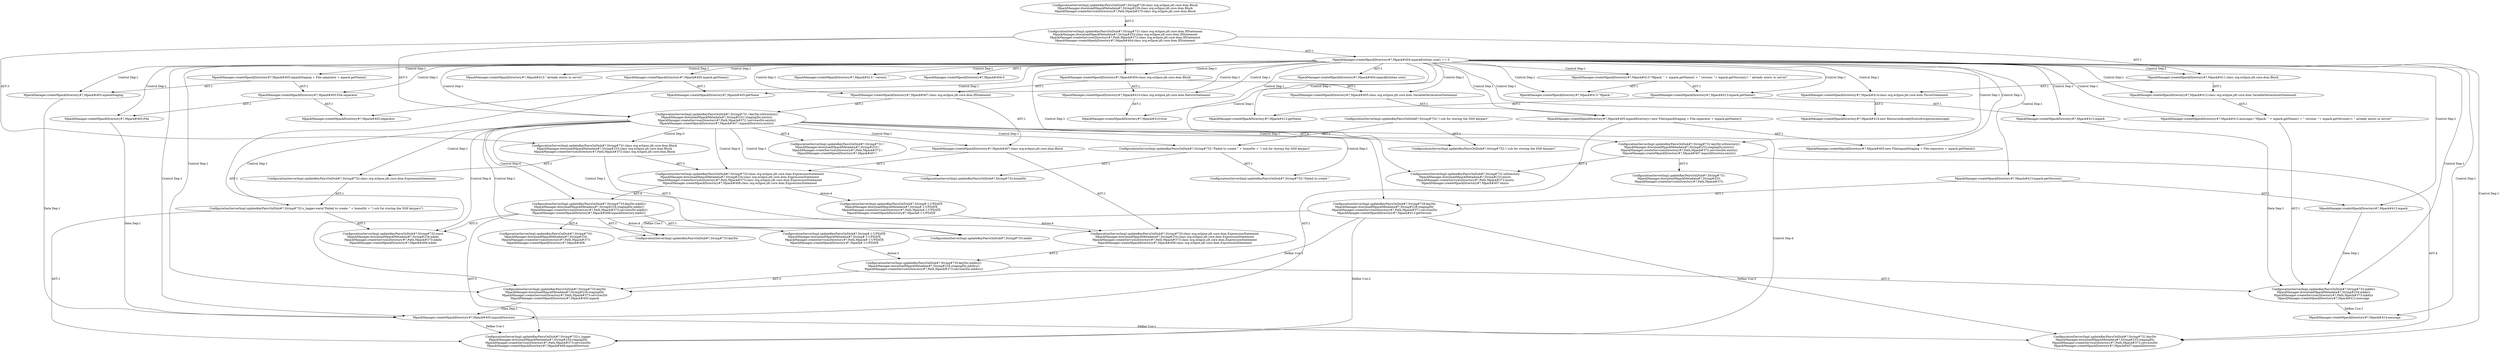 digraph "Pattern" {
0 [label="ConfigurationServerImpl.updateKeyPairsOnDisk#?,String#-1:UPDATE\nMpackManager.downloadMpackMetadata#?,String#-1:UPDATE\nMpackManager.createServicesDirectory#?,Path,Mpack#-1:UPDATE\nMpackManager.createMpackDirectory#?,Mpack#-1:UPDATE" shape=ellipse]
1 [label="ConfigurationServerImpl.updateKeyPairsOnDisk#?,String#733:class org.eclipse.jdt.core.dom.ExpressionStatement\nMpackManager.downloadMpackMetadata#?,String#234:class org.eclipse.jdt.core.dom.ExpressionStatement\nMpackManager.createServicesDirectory#?,Path,Mpack#373:class org.eclipse.jdt.core.dom.ExpressionStatement\nMpackManager.createMpackDirectory#?,Mpack#408:class org.eclipse.jdt.core.dom.ExpressionStatement" shape=ellipse]
2 [label="ConfigurationServerImpl.updateKeyPairsOnDisk#?,String#731:!keyDir.isDirectory()\nMpackManager.downloadMpackMetadata#?,String#233:!stagingDir.exists()\nMpackManager.createServicesDirectory#?,Path,Mpack#372:!servicesDir.exists()\nMpackManager.createMpackDirectory#?,Mpack#407:!mpackDirectory.exists()" shape=ellipse]
3 [label="ConfigurationServerImpl.updateKeyPairsOnDisk#?,String#731:class org.eclipse.jdt.core.dom.IfStatement\nMpackManager.downloadMpackMetadata#?,String#233:class org.eclipse.jdt.core.dom.IfStatement\nMpackManager.createServicesDirectory#?,Path,Mpack#372:class org.eclipse.jdt.core.dom.IfStatement\nMpackManager.createMpackDirectory#?,Mpack#404:class org.eclipse.jdt.core.dom.IfStatement" shape=ellipse]
4 [label="ConfigurationServerImpl.updateKeyPairsOnDisk#?,String#728:class org.eclipse.jdt.core.dom.Block\nMpackManager.downloadMpackMetadata#?,String#226:class org.eclipse.jdt.core.dom.Block\nMpackManager.createServicesDirectory#?,Path,Mpack#370:class org.eclipse.jdt.core.dom.Block" shape=ellipse]
5 [label="ConfigurationServerImpl.updateKeyPairsOnDisk#?,String#731:class org.eclipse.jdt.core.dom.Block\nMpackManager.downloadMpackMetadata#?,String#233:class org.eclipse.jdt.core.dom.Block\nMpackManager.createServicesDirectory#?,Path,Mpack#372:class org.eclipse.jdt.core.dom.Block" shape=ellipse]
6 [label="ConfigurationServerImpl.updateKeyPairsOnDisk#?,String#731:keyDir.isDirectory()\nMpackManager.downloadMpackMetadata#?,String#233:stagingDir.exists()\nMpackManager.createServicesDirectory#?,Path,Mpack#372:servicesDir.exists()\nMpackManager.createMpackDirectory#?,Mpack#407:mpackDirectory.exists()" shape=ellipse]
7 [label="ConfigurationServerImpl.updateKeyPairsOnDisk#?,String#731:keyDir\nMpackManager.downloadMpackMetadata#?,String#233:stagingDir\nMpackManager.createServicesDirectory#?,Path,Mpack#372:servicesDir\nMpackManager.createMpackDirectory#?,Mpack#407:mpackDirectory" shape=ellipse]
8 [label="ConfigurationServerImpl.updateKeyPairsOnDisk#?,String#731:isDirectory\nMpackManager.downloadMpackMetadata#?,String#233:exists\nMpackManager.createServicesDirectory#?,Path,Mpack#372:exists\nMpackManager.createMpackDirectory#?,Mpack#407:exists" shape=ellipse]
9 [label="ConfigurationServerImpl.updateKeyPairsOnDisk#?,String#731:\nMpackManager.downloadMpackMetadata#?,String#233:\nMpackManager.createServicesDirectory#?,Path,Mpack#372:" shape=ellipse]
10 [label="ConfigurationServerImpl.updateKeyPairsOnDisk#?,String#731:!\nMpackManager.downloadMpackMetadata#?,String#233:!\nMpackManager.createServicesDirectory#?,Path,Mpack#372:!\nMpackManager.createMpackDirectory#?,Mpack#407:!" shape=ellipse]
11 [label="ConfigurationServerImpl.updateKeyPairsOnDisk#?,String#732:class org.eclipse.jdt.core.dom.ExpressionStatement" shape=ellipse]
12 [label="ConfigurationServerImpl.updateKeyPairsOnDisk#?,String#732:s_logger.warn(\"Failed to create \" + homeDir + \"/.ssh for storing the SSH keypars\")" shape=ellipse]
13 [label="ConfigurationServerImpl.updateKeyPairsOnDisk#?,String#732:s_logger\nMpackManager.downloadMpackMetadata#?,String#234:stagingDir\nMpackManager.createServicesDirectory#?,Path,Mpack#373:servicesDir\nMpackManager.createMpackDirectory#?,Mpack#408:mpackDirectory" shape=ellipse]
14 [label="ConfigurationServerImpl.updateKeyPairsOnDisk#?,String#732:warn\nMpackManager.downloadMpackMetadata#?,String#234:mkdir\nMpackManager.createServicesDirectory#?,Path,Mpack#373:mkdir\nMpackManager.createMpackDirectory#?,Mpack#408:mkdir" shape=ellipse]
15 [label="ConfigurationServerImpl.updateKeyPairsOnDisk#?,String#732:\"Failed to create \" + homeDir + \"/.ssh for storing the SSH keypars\"" shape=ellipse]
16 [label="ConfigurationServerImpl.updateKeyPairsOnDisk#?,String#732:\"/.ssh for storing the SSH keypars\"" shape=ellipse]
17 [label="ConfigurationServerImpl.updateKeyPairsOnDisk#?,String#732:\"Failed to create \"" shape=ellipse]
18 [label="ConfigurationServerImpl.updateKeyPairsOnDisk#?,String#732:homeDir" shape=ellipse]
19 [label="ConfigurationServerImpl.updateKeyPairsOnDisk#?,String#732:\"/.ssh for storing the SSH keypars\"" shape=ellipse]
20 [label="ConfigurationServerImpl.updateKeyPairsOnDisk#?,String#733:keyDir.mkdir()\nMpackManager.downloadMpackMetadata#?,String#234:stagingDir.mkdir()\nMpackManager.createServicesDirectory#?,Path,Mpack#373:servicesDir.mkdir()\nMpackManager.createMpackDirectory#?,Mpack#408:mpackDirectory.mkdir()" shape=ellipse]
21 [label="ConfigurationServerImpl.updateKeyPairsOnDisk#?,String#733:keyDir" shape=ellipse]
22 [label="ConfigurationServerImpl.updateKeyPairsOnDisk#?,String#733:mkdir" shape=ellipse]
23 [label="ConfigurationServerImpl.updateKeyPairsOnDisk#?,String#733:\nMpackManager.downloadMpackMetadata#?,String#234:\nMpackManager.createServicesDirectory#?,Path,Mpack#373:\nMpackManager.createMpackDirectory#?,Mpack#408:" shape=ellipse]
24 [label="ConfigurationServerImpl.updateKeyPairsOnDisk#?,String#-1:UPDATE\nMpackManager.downloadMpackMetadata#?,String#-1:UPDATE\nMpackManager.createServicesDirectory#?,Path,Mpack#-1:UPDATE\nMpackManager.createMpackDirectory#?,Mpack#-1:UPDATE" shape=ellipse]
25 [label="ConfigurationServerImpl.updateKeyPairsOnDisk#?,String#733:class org.eclipse.jdt.core.dom.ExpressionStatement\nMpackManager.downloadMpackMetadata#?,String#234:class org.eclipse.jdt.core.dom.ExpressionStatement\nMpackManager.createServicesDirectory#?,Path,Mpack#373:class org.eclipse.jdt.core.dom.ExpressionStatement\nMpackManager.createMpackDirectory#?,Mpack#408:class org.eclipse.jdt.core.dom.ExpressionStatement" shape=ellipse]
26 [label="ConfigurationServerImpl.updateKeyPairsOnDisk#?,String#733:keyDir.mkdirs()\nMpackManager.downloadMpackMetadata#?,String#234:stagingDir.mkdirs()\nMpackManager.createServicesDirectory#?,Path,Mpack#373:servicesDir.mkdirs()" shape=ellipse]
27 [label="ConfigurationServerImpl.updateKeyPairsOnDisk#?,String#733:keyDir\nMpackManager.downloadMpackMetadata#?,String#234:stagingDir\nMpackManager.createServicesDirectory#?,Path,Mpack#373:servicesDir\nMpackManager.createMpackDirectory#?,Mpack#405:mpack" shape=ellipse]
28 [label="ConfigurationServerImpl.updateKeyPairsOnDisk#?,String#729:keyDir\nMpackManager.downloadMpackMetadata#?,String#228:stagingDir\nMpackManager.createServicesDirectory#?,Path,Mpack#371:servicesDir\nMpackManager.createMpackDirectory#?,Mpack#413:getVersion" shape=ellipse]
29 [label="ConfigurationServerImpl.updateKeyPairsOnDisk#?,String#733:mkdirs\nMpackManager.downloadMpackMetadata#?,String#234:mkdirs\nMpackManager.createServicesDirectory#?,Path,Mpack#373:mkdirs\nMpackManager.createMpackDirectory#?,Mpack#412:message" shape=ellipse]
30 [label="MpackManager.createMpackDirectory#?,Mpack#405:File" shape=ellipse]
31 [label="MpackManager.createMpackDirectory#?,Mpack#410:class org.eclipse.jdt.core.dom.ReturnStatement" shape=ellipse]
32 [label="MpackManager.createMpackDirectory#?,Mpack#404:class org.eclipse.jdt.core.dom.Block" shape=ellipse]
33 [label="MpackManager.createMpackDirectory#?,Mpack#413:\" already exists in server\"" shape=ellipse]
34 [label="MpackManager.createMpackDirectory#?,Mpack#405:separator" shape=ellipse]
35 [label="MpackManager.createMpackDirectory#?,Mpack#413:getName" shape=ellipse]
36 [label="MpackManager.createMpackDirectory#?,Mpack#413:\" version: \"" shape=ellipse]
37 [label="MpackManager.createMpackDirectory#?,Mpack#404:0" shape=ellipse]
38 [label="MpackManager.createMpackDirectory#?,Mpack#405:mpack.getName()" shape=ellipse]
39 [label="MpackManager.createMpackDirectory#?,Mpack#405:mpackDirectory" shape=ellipse]
40 [label="MpackManager.createMpackDirectory#?,Mpack#412:message=\"Mpack: \" + mpack.getName() + \" version: \"+ mpack.getVersion()+ \" already exists in server\"" shape=ellipse]
41 [label="MpackManager.createMpackDirectory#?,Mpack#414:message" shape=ellipse]
42 [label="MpackManager.createMpackDirectory#?,Mpack#414:class org.eclipse.jdt.core.dom.ThrowStatement" shape=ellipse]
43 [label="MpackManager.createMpackDirectory#?,Mpack#414:new ResourceAlreadyExistsException(message)" shape=ellipse]
44 [label="MpackManager.createMpackDirectory#?,Mpack#404:mpackEntities.size()" shape=ellipse]
45 [label="MpackManager.createMpackDirectory#?,Mpack#405:class org.eclipse.jdt.core.dom.VariableDeclarationStatement" shape=ellipse]
46 [label="MpackManager.createMpackDirectory#?,Mpack#410:true" shape=ellipse]
47 [label="MpackManager.createMpackDirectory#?,Mpack#405:getName" shape=ellipse]
48 [label="MpackManager.createMpackDirectory#?,Mpack#407:class org.eclipse.jdt.core.dom.IfStatement" shape=ellipse]
49 [label="MpackManager.createMpackDirectory#?,Mpack#413:mpack.getName()" shape=ellipse]
50 [label="MpackManager.createMpackDirectory#?,Mpack#413:mpack" shape=ellipse]
51 [label="MpackManager.createMpackDirectory#?,Mpack#404:mpackEntities.size() == 0" shape=ellipse]
52 [label="MpackManager.createMpackDirectory#?,Mpack#405:File.separator" shape=ellipse]
53 [label="MpackManager.createMpackDirectory#?,Mpack#405:mpackStaging" shape=ellipse]
54 [label="MpackManager.createMpackDirectory#?,Mpack#413:\"Mpack: \"" shape=ellipse]
55 [label="MpackManager.createMpackDirectory#?,Mpack#413:mpack.getVersion()" shape=ellipse]
56 [label="MpackManager.createMpackDirectory#?,Mpack#405:mpackDirectory=new File(mpackStaging + File.separator + mpack.getName())" shape=ellipse]
57 [label="MpackManager.createMpackDirectory#?,Mpack#413:\"Mpack: \" + mpack.getName() + \" version: \"+ mpack.getVersion()+ \" already exists in server\"" shape=ellipse]
58 [label="MpackManager.createMpackDirectory#?,Mpack#413:mpack" shape=ellipse]
59 [label="MpackManager.createMpackDirectory#?,Mpack#405:new File(mpackStaging + File.separator + mpack.getName())" shape=ellipse]
60 [label="MpackManager.createMpackDirectory#?,Mpack#407:class org.eclipse.jdt.core.dom.Block" shape=ellipse]
61 [label="MpackManager.createMpackDirectory#?,Mpack#405:mpackStaging + File.separator + mpack.getName()" shape=ellipse]
62 [label="MpackManager.createMpackDirectory#?,Mpack#411:class org.eclipse.jdt.core.dom.Block" shape=ellipse]
63 [label="MpackManager.createMpackDirectory#?,Mpack#412:class org.eclipse.jdt.core.dom.VariableDeclarationStatement" shape=ellipse]
0 -> 25 [label="Action:4"];
1 -> 0 [label="Action:4"];
1 -> 20 [label="AST:4"];
2 -> 1 [label="Control Dep:4"];
2 -> 6 [label="AST:4"];
2 -> 10 [label="AST:4"];
2 -> 5 [label="Control Dep:3"];
2 -> 11 [label="Control Dep:1"];
2 -> 12 [label="Control Dep:1"];
2 -> 13 [label="Control Dep:4"];
2 -> 14 [label="Control Dep:4"];
2 -> 15 [label="Control Dep:1"];
2 -> 17 [label="Control Dep:1"];
2 -> 18 [label="Control Dep:1"];
2 -> 19 [label="Control Dep:1"];
2 -> 20 [label="Control Dep:4"];
2 -> 21 [label="Control Dep:1"];
2 -> 22 [label="Control Dep:1"];
2 -> 60 [label="Control Dep:1"];
3 -> 2 [label="AST:3"];
3 -> 5 [label="AST:3"];
3 -> 32 [label="AST:1"];
3 -> 51 [label="AST:1"];
3 -> 62 [label="AST:1"];
4 -> 3 [label="AST:3"];
5 -> 1 [label="AST:3"];
5 -> 11 [label="AST:1"];
5 -> 25 [label="AST:3"];
6 -> 7 [label="AST:4"];
6 -> 8 [label="AST:4"];
6 -> 9 [label="AST:3"];
11 -> 12 [label="AST:1"];
12 -> 13 [label="AST:1"];
12 -> 14 [label="AST:1"];
15 -> 17 [label="AST:1"];
15 -> 18 [label="AST:1"];
16 -> 15 [label="AST:1"];
16 -> 19 [label="AST:1"];
20 -> 21 [label="AST:1"];
20 -> 22 [label="AST:1"];
20 -> 23 [label="AST:4"];
20 -> 24 [label="Action:4"];
20 -> 13 [label="AST:3"];
20 -> 14 [label="AST:3"];
24 -> 26 [label="Action:3"];
25 -> 26 [label="AST:3"];
26 -> 27 [label="AST:3"];
26 -> 29 [label="AST:3"];
27 -> 39 [label="Data Dep:1"];
28 -> 7 [label="Define Use:3"];
28 -> 21 [label="Define Use:1"];
28 -> 27 [label="Define Use:3"];
28 -> 13 [label="Define Use:2"];
29 -> 41 [label="Define Use:1"];
30 -> 39 [label="Data Dep:1"];
31 -> 46 [label="AST:1"];
32 -> 31 [label="AST:1"];
32 -> 45 [label="AST:1"];
32 -> 48 [label="AST:1"];
38 -> 27 [label="AST:1"];
38 -> 47 [label="AST:1"];
39 -> 7 [label="Define Use:1"];
39 -> 13 [label="Define Use:1"];
40 -> 29 [label="AST:1"];
42 -> 43 [label="AST:1"];
45 -> 56 [label="AST:1"];
48 -> 2 [label="AST:1"];
48 -> 60 [label="AST:1"];
49 -> 35 [label="AST:1"];
49 -> 50 [label="AST:1"];
50 -> 29 [label="Data Dep:1"];
51 -> 30 [label="Control Dep:1"];
51 -> 31 [label="Control Dep:1"];
51 -> 32 [label="Control Dep:1"];
51 -> 33 [label="Control Dep:1"];
51 -> 34 [label="Control Dep:1"];
51 -> 35 [label="Control Dep:1"];
51 -> 36 [label="Control Dep:1"];
51 -> 37 [label="AST:1"];
51 -> 38 [label="Control Dep:1"];
51 -> 39 [label="Control Dep:1"];
51 -> 40 [label="Control Dep:1"];
51 -> 41 [label="Control Dep:1"];
51 -> 42 [label="Control Dep:1"];
51 -> 43 [label="Control Dep:1"];
51 -> 44 [label="AST:1"];
51 -> 45 [label="Control Dep:1"];
51 -> 46 [label="Control Dep:1"];
51 -> 47 [label="Control Dep:1"];
51 -> 48 [label="Control Dep:1"];
51 -> 49 [label="Control Dep:1"];
51 -> 50 [label="Control Dep:1"];
51 -> 56 [label="Control Dep:1"];
51 -> 59 [label="Control Dep:1"];
51 -> 61 [label="Control Dep:1"];
51 -> 53 [label="Control Dep:1"];
51 -> 52 [label="Control Dep:1"];
51 -> 27 [label="Control Dep:1"];
51 -> 2 [label="Control Dep:1"];
51 -> 6 [label="Control Dep:1"];
51 -> 7 [label="Control Dep:1"];
51 -> 8 [label="Control Dep:1"];
51 -> 62 [label="Control Dep:1"];
51 -> 63 [label="Control Dep:1"];
51 -> 29 [label="Control Dep:1"];
51 -> 57 [label="Control Dep:1"];
51 -> 54 [label="Control Dep:1"];
51 -> 55 [label="Control Dep:1"];
51 -> 58 [label="Control Dep:1"];
51 -> 28 [label="Control Dep:1"];
52 -> 30 [label="AST:1"];
52 -> 34 [label="AST:1"];
53 -> 39 [label="Data Dep:1"];
55 -> 58 [label="AST:1"];
55 -> 28 [label="AST:1"];
56 -> 39 [label="AST:1"];
56 -> 59 [label="AST:1"];
57 -> 49 [label="AST:1"];
57 -> 54 [label="AST:1"];
58 -> 29 [label="Data Dep:1"];
60 -> 1 [label="AST:1"];
60 -> 25 [label="AST:1"];
61 -> 52 [label="AST:1"];
61 -> 53 [label="AST:1"];
62 -> 42 [label="AST:1"];
62 -> 63 [label="AST:1"];
63 -> 40 [label="AST:1"];
}